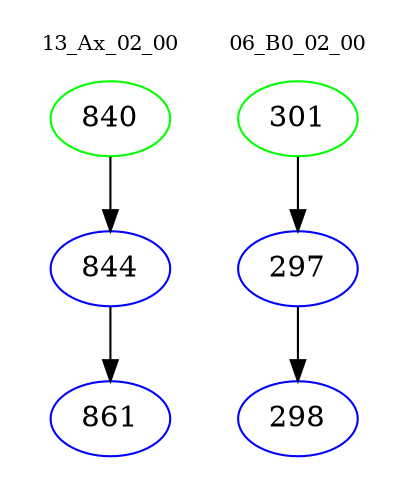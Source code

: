 digraph{
subgraph cluster_0 {
color = white
label = "13_Ax_02_00";
fontsize=10;
T0_840 [label="840", color="green"]
T0_840 -> T0_844 [color="black"]
T0_844 [label="844", color="blue"]
T0_844 -> T0_861 [color="black"]
T0_861 [label="861", color="blue"]
}
subgraph cluster_1 {
color = white
label = "06_B0_02_00";
fontsize=10;
T1_301 [label="301", color="green"]
T1_301 -> T1_297 [color="black"]
T1_297 [label="297", color="blue"]
T1_297 -> T1_298 [color="black"]
T1_298 [label="298", color="blue"]
}
}
